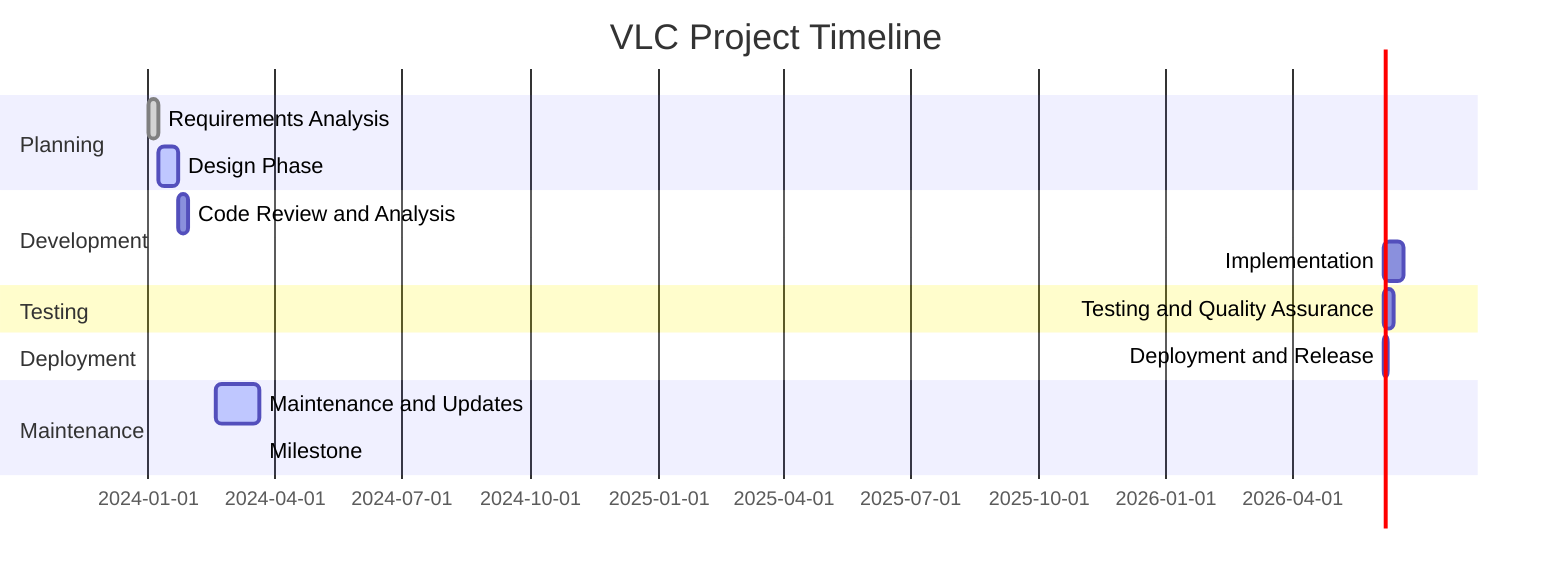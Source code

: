gantt
title VLC Project Timeline
dateFormat YYYY-MM-DD
section Planning
Requirements Analysis :done, req1, 2024-01-01, 7d
Design Phase :active, design, 2024-01-08, 14d
section Development
Code Review and Analysis :dev, 2024-01-22, 7d
Implementation :dev, after code review, 14d
section Testing
Testing and Quality Assurance :test, after implementation, 7d
section Deployment
Deployment and Release :deploy, after testing, 3d
section Maintenance
Maintenance and Updates :active, maintenance, 2024-02-19, 30d
Milestone: Project Completion :milestone, 2024-03-20, 0d
